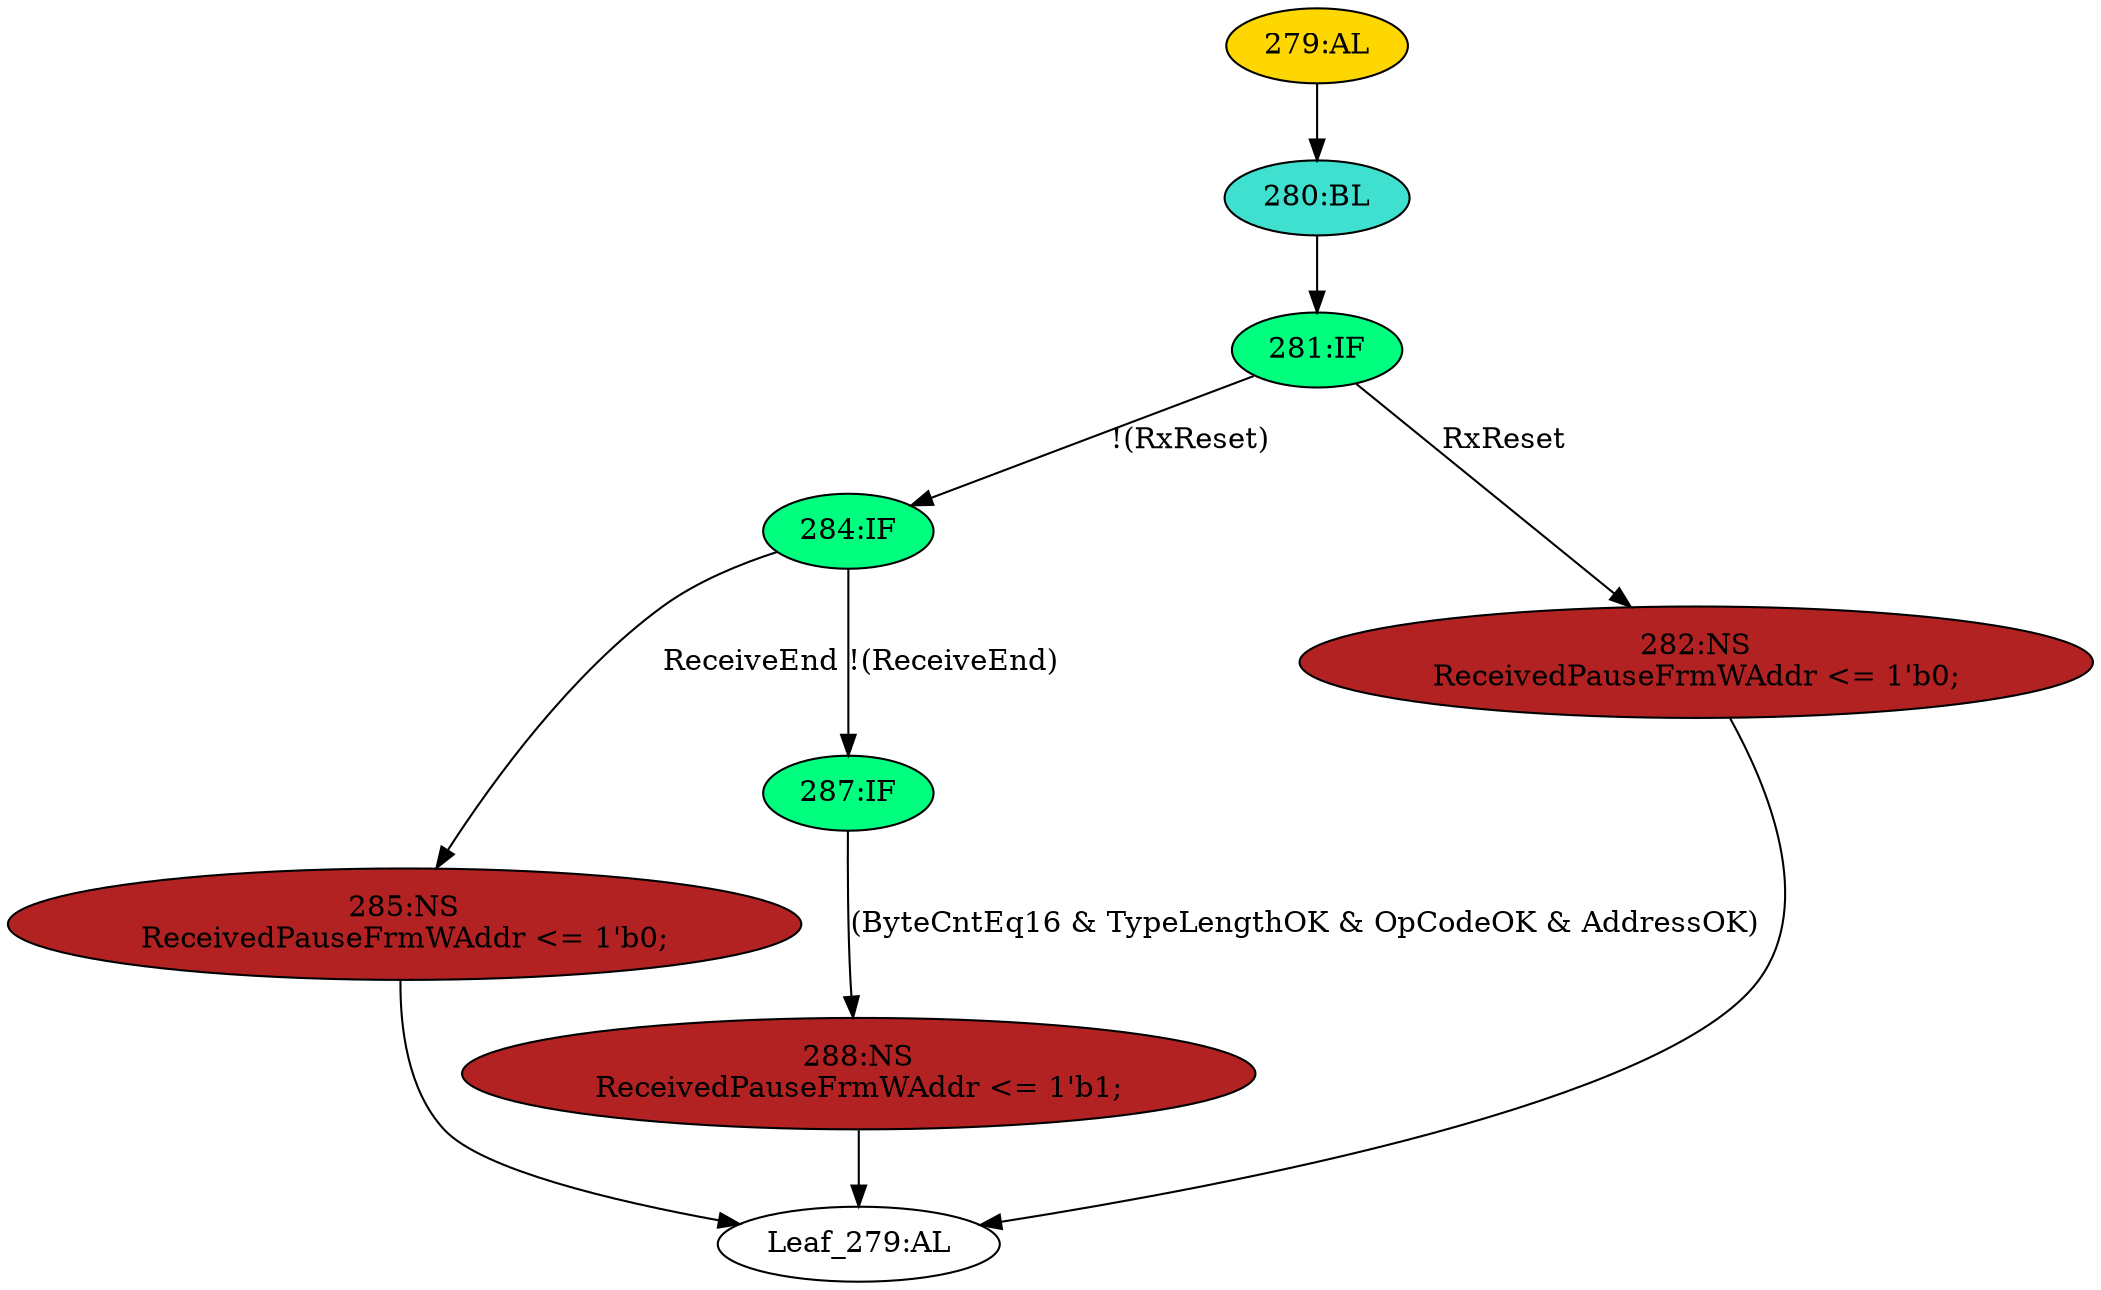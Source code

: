 strict digraph "" {
	node [label="\N"];
	"285:NS"	 [ast="<pyverilog.vparser.ast.NonblockingSubstitution object at 0x7f2ba5adb4d0>",
		fillcolor=firebrick,
		label="285:NS
ReceivedPauseFrmWAddr <= 1'b0;",
		statements="[<pyverilog.vparser.ast.NonblockingSubstitution object at 0x7f2ba5adb4d0>]",
		style=filled,
		typ=NonblockingSubstitution];
	"Leaf_279:AL"	 [def_var="['ReceivedPauseFrmWAddr']",
		label="Leaf_279:AL"];
	"285:NS" -> "Leaf_279:AL"	 [cond="[]",
		lineno=None];
	"287:IF"	 [ast="<pyverilog.vparser.ast.IfStatement object at 0x7f2ba5adbd90>",
		fillcolor=springgreen,
		label="287:IF",
		statements="[]",
		style=filled,
		typ=IfStatement];
	"288:NS"	 [ast="<pyverilog.vparser.ast.NonblockingSubstitution object at 0x7f2ba5adbe50>",
		fillcolor=firebrick,
		label="288:NS
ReceivedPauseFrmWAddr <= 1'b1;",
		statements="[<pyverilog.vparser.ast.NonblockingSubstitution object at 0x7f2ba5adbe50>]",
		style=filled,
		typ=NonblockingSubstitution];
	"287:IF" -> "288:NS"	 [cond="['ByteCntEq16', 'TypeLengthOK', 'OpCodeOK', 'AddressOK']",
		label="(ByteCntEq16 & TypeLengthOK & OpCodeOK & AddressOK)",
		lineno=287];
	"288:NS" -> "Leaf_279:AL"	 [cond="[]",
		lineno=None];
	"279:AL"	 [ast="<pyverilog.vparser.ast.Always object at 0x7f2ba5b024d0>",
		clk_sens=True,
		fillcolor=gold,
		label="279:AL",
		sens="['MRxClk', 'RxReset']",
		statements="[]",
		style=filled,
		typ=Always,
		use_var="['OpCodeOK', 'ReceiveEnd', 'TypeLengthOK', 'RxReset', 'ByteCntEq16', 'AddressOK']"];
	"280:BL"	 [ast="<pyverilog.vparser.ast.Block object at 0x7f2ba5b02390>",
		fillcolor=turquoise,
		label="280:BL",
		statements="[]",
		style=filled,
		typ=Block];
	"279:AL" -> "280:BL"	 [cond="[]",
		lineno=None];
	"281:IF"	 [ast="<pyverilog.vparser.ast.IfStatement object at 0x7f2ba5b023d0>",
		fillcolor=springgreen,
		label="281:IF",
		statements="[]",
		style=filled,
		typ=IfStatement];
	"280:BL" -> "281:IF"	 [cond="[]",
		lineno=None];
	"284:IF"	 [ast="<pyverilog.vparser.ast.IfStatement object at 0x7f2ba5b02410>",
		fillcolor=springgreen,
		label="284:IF",
		statements="[]",
		style=filled,
		typ=IfStatement];
	"281:IF" -> "284:IF"	 [cond="['RxReset']",
		label="!(RxReset)",
		lineno=281];
	"282:NS"	 [ast="<pyverilog.vparser.ast.NonblockingSubstitution object at 0x7f2ba5b02210>",
		fillcolor=firebrick,
		label="282:NS
ReceivedPauseFrmWAddr <= 1'b0;",
		statements="[<pyverilog.vparser.ast.NonblockingSubstitution object at 0x7f2ba5b02210>]",
		style=filled,
		typ=NonblockingSubstitution];
	"281:IF" -> "282:NS"	 [cond="['RxReset']",
		label=RxReset,
		lineno=281];
	"284:IF" -> "285:NS"	 [cond="['ReceiveEnd']",
		label=ReceiveEnd,
		lineno=284];
	"284:IF" -> "287:IF"	 [cond="['ReceiveEnd']",
		label="!(ReceiveEnd)",
		lineno=284];
	"282:NS" -> "Leaf_279:AL"	 [cond="[]",
		lineno=None];
}
